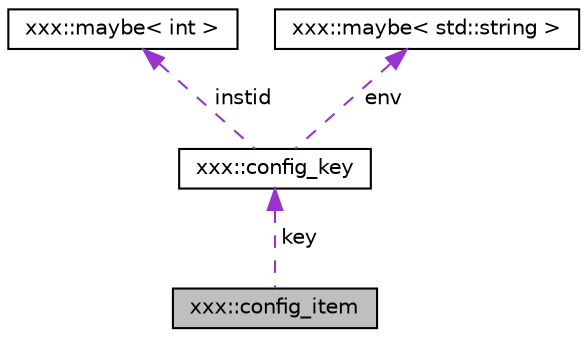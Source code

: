 digraph "xxx::config_item"
{
  edge [fontname="Helvetica",fontsize="10",labelfontname="Helvetica",labelfontsize="10"];
  node [fontname="Helvetica",fontsize="10",shape=record];
  Node1 [label="xxx::config_item",height=0.2,width=0.4,color="black", fillcolor="grey75", style="filled", fontcolor="black"];
  Node2 -> Node1 [dir="back",color="darkorchid3",fontsize="10",style="dashed",label=" key" ,fontname="Helvetica"];
  Node2 [label="xxx::config_key",height=0.2,width=0.4,color="black", fillcolor="white", style="filled",URL="$structxxx_1_1config__key.html"];
  Node3 -> Node2 [dir="back",color="darkorchid3",fontsize="10",style="dashed",label=" instid" ,fontname="Helvetica"];
  Node3 [label="xxx::maybe\< int \>",height=0.2,width=0.4,color="black", fillcolor="white", style="filled",URL="$structxxx_1_1maybe.html"];
  Node4 -> Node2 [dir="back",color="darkorchid3",fontsize="10",style="dashed",label=" env" ,fontname="Helvetica"];
  Node4 [label="xxx::maybe\< std::string \>",height=0.2,width=0.4,color="black", fillcolor="white", style="filled",URL="$structxxx_1_1maybe.html"];
}
